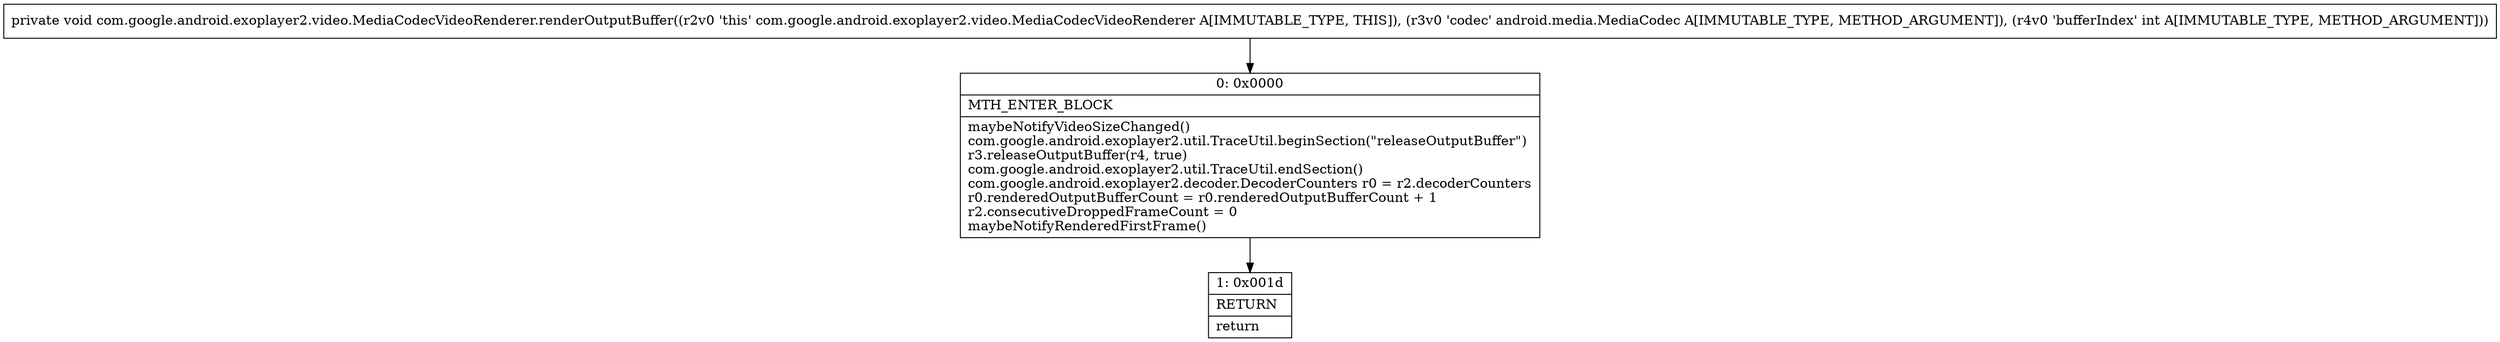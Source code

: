 digraph "CFG forcom.google.android.exoplayer2.video.MediaCodecVideoRenderer.renderOutputBuffer(Landroid\/media\/MediaCodec;I)V" {
Node_0 [shape=record,label="{0\:\ 0x0000|MTH_ENTER_BLOCK\l|maybeNotifyVideoSizeChanged()\lcom.google.android.exoplayer2.util.TraceUtil.beginSection(\"releaseOutputBuffer\")\lr3.releaseOutputBuffer(r4, true)\lcom.google.android.exoplayer2.util.TraceUtil.endSection()\lcom.google.android.exoplayer2.decoder.DecoderCounters r0 = r2.decoderCounters\lr0.renderedOutputBufferCount = r0.renderedOutputBufferCount + 1\lr2.consecutiveDroppedFrameCount = 0\lmaybeNotifyRenderedFirstFrame()\l}"];
Node_1 [shape=record,label="{1\:\ 0x001d|RETURN\l|return\l}"];
MethodNode[shape=record,label="{private void com.google.android.exoplayer2.video.MediaCodecVideoRenderer.renderOutputBuffer((r2v0 'this' com.google.android.exoplayer2.video.MediaCodecVideoRenderer A[IMMUTABLE_TYPE, THIS]), (r3v0 'codec' android.media.MediaCodec A[IMMUTABLE_TYPE, METHOD_ARGUMENT]), (r4v0 'bufferIndex' int A[IMMUTABLE_TYPE, METHOD_ARGUMENT])) }"];
MethodNode -> Node_0;
Node_0 -> Node_1;
}

